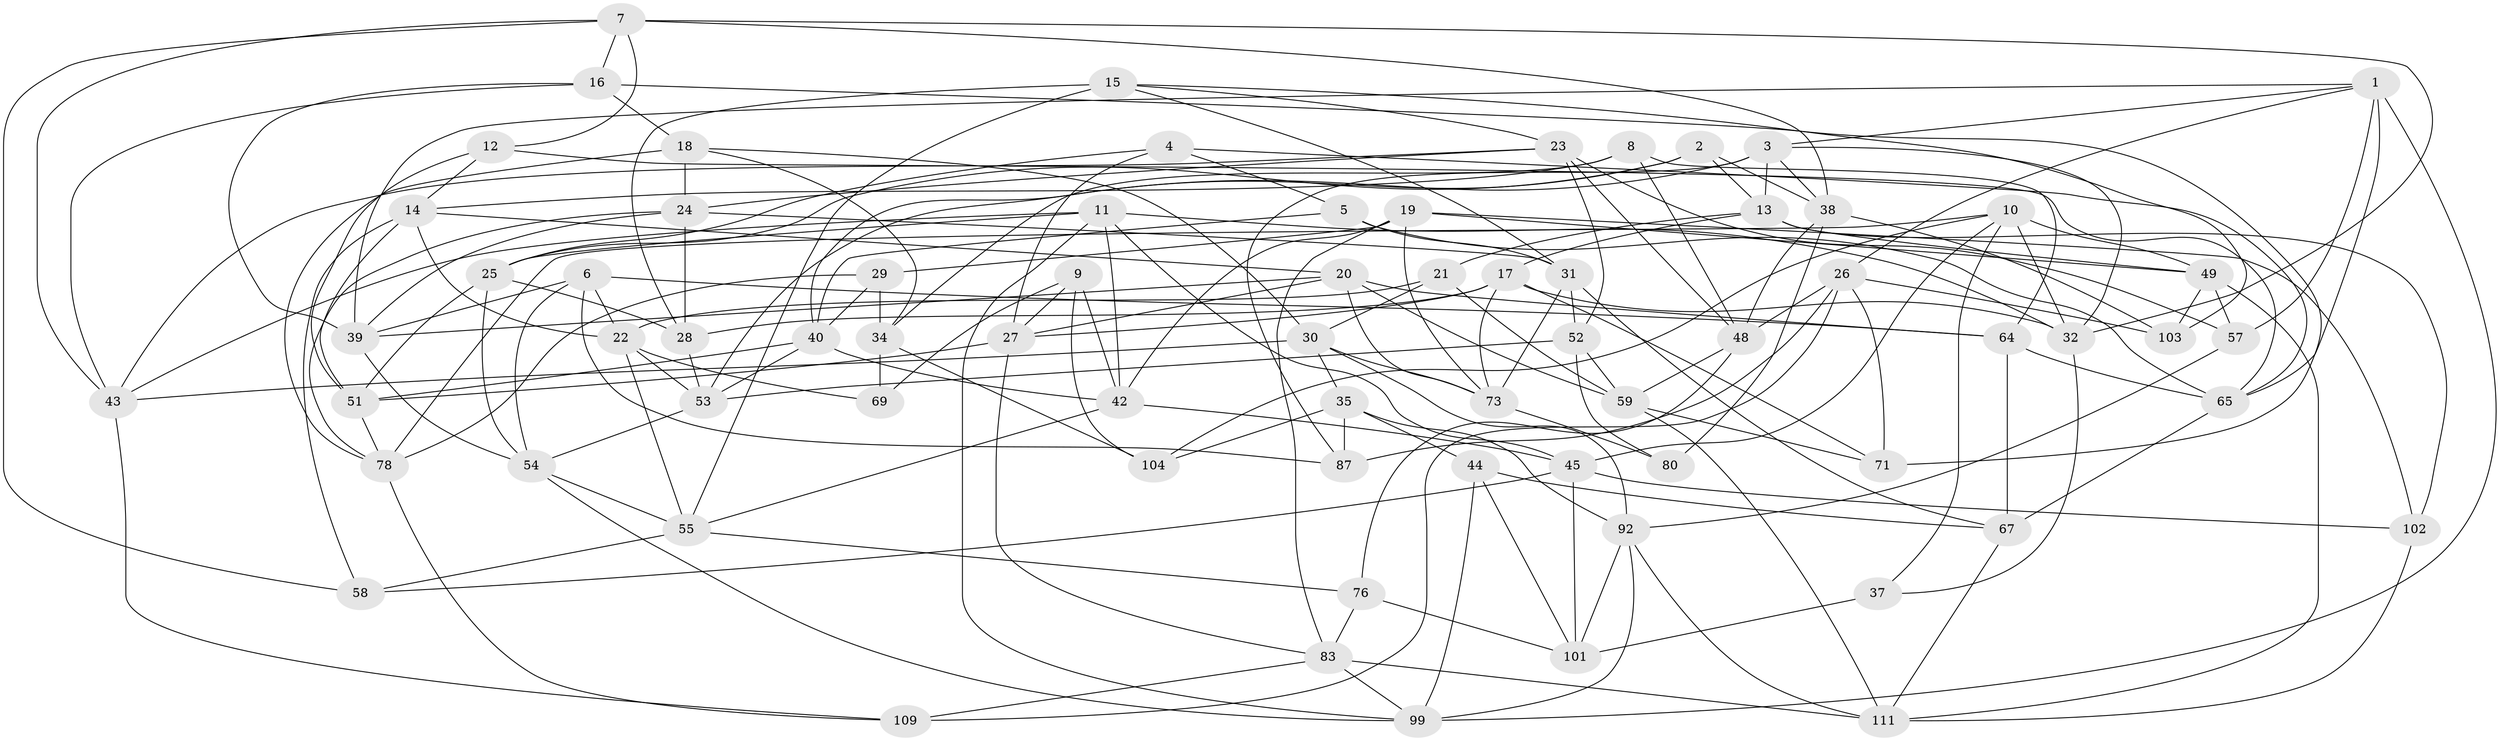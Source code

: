 // original degree distribution, {4: 1.0}
// Generated by graph-tools (version 1.1) at 2025/11/02/27/25 16:11:48]
// undirected, 71 vertices, 185 edges
graph export_dot {
graph [start="1"]
  node [color=gray90,style=filled];
  1 [super="+91"];
  2;
  3 [super="+81"];
  4;
  5;
  6 [super="+97"];
  7 [super="+46"];
  8;
  9;
  10 [super="+36"];
  11 [super="+89"];
  12;
  13 [super="+121"];
  14 [super="+68"];
  15 [super="+96"];
  16 [super="+120"];
  17 [super="+50"];
  18 [super="+72"];
  19 [super="+66"];
  20 [super="+118"];
  21;
  22 [super="+75"];
  23 [super="+41"];
  24 [super="+33"];
  25 [super="+47"];
  26 [super="+106"];
  27 [super="+90"];
  28 [super="+113"];
  29;
  30 [super="+88"];
  31 [super="+108"];
  32 [super="+79"];
  34 [super="+105"];
  35 [super="+100"];
  37;
  38 [super="+60"];
  39 [super="+62"];
  40 [super="+117"];
  42 [super="+74"];
  43 [super="+61"];
  44 [super="+94"];
  45 [super="+86"];
  48 [super="+122"];
  49 [super="+114"];
  51 [super="+107"];
  52 [super="+85"];
  53 [super="+56"];
  54 [super="+63"];
  55 [super="+116"];
  57;
  58;
  59 [super="+110"];
  64 [super="+98"];
  65 [super="+77"];
  67 [super="+70"];
  69;
  71;
  73 [super="+84"];
  76;
  78 [super="+82"];
  80;
  83 [super="+95"];
  87;
  92 [super="+93"];
  99 [super="+115"];
  101 [super="+119"];
  102;
  103;
  104;
  109;
  111 [super="+112"];
  1 -- 65;
  1 -- 99;
  1 -- 3;
  1 -- 26;
  1 -- 39;
  1 -- 57;
  2 -- 38;
  2 -- 25;
  2 -- 40;
  2 -- 13;
  3 -- 87;
  3 -- 32;
  3 -- 53;
  3 -- 13;
  3 -- 38;
  4 -- 25;
  4 -- 5;
  4 -- 27;
  4 -- 65;
  5 -- 40;
  5 -- 31;
  5 -- 65;
  6 -- 64 [weight=2];
  6 -- 22;
  6 -- 54;
  6 -- 39;
  6 -- 87;
  7 -- 32;
  7 -- 58;
  7 -- 12;
  7 -- 38;
  7 -- 43;
  7 -- 16;
  8 -- 48;
  8 -- 34;
  8 -- 14;
  8 -- 64;
  9 -- 42;
  9 -- 104;
  9 -- 69;
  9 -- 27;
  10 -- 104;
  10 -- 37;
  10 -- 78;
  10 -- 32;
  10 -- 45;
  10 -- 49;
  11 -- 99;
  11 -- 45;
  11 -- 42;
  11 -- 32;
  11 -- 25;
  11 -- 43;
  12 -- 65;
  12 -- 14;
  12 -- 51;
  13 -- 17;
  13 -- 102;
  13 -- 21;
  13 -- 49;
  14 -- 22;
  14 -- 58;
  14 -- 20;
  14 -- 51;
  15 -- 31;
  15 -- 55;
  15 -- 103;
  15 -- 28 [weight=2];
  15 -- 23;
  16 -- 71;
  16 -- 18 [weight=2];
  16 -- 43;
  16 -- 39;
  17 -- 27;
  17 -- 32;
  17 -- 28;
  17 -- 71;
  17 -- 73;
  18 -- 30;
  18 -- 34;
  18 -- 24;
  18 -- 78;
  19 -- 102;
  19 -- 73;
  19 -- 49;
  19 -- 83;
  19 -- 29;
  19 -- 42;
  20 -- 39;
  20 -- 27;
  20 -- 59;
  20 -- 73;
  20 -- 64;
  21 -- 30;
  21 -- 22;
  21 -- 59;
  22 -- 53;
  22 -- 69;
  22 -- 55;
  23 -- 43;
  23 -- 57;
  23 -- 48;
  23 -- 52;
  23 -- 24;
  24 -- 78;
  24 -- 39;
  24 -- 28;
  24 -- 31;
  25 -- 51;
  25 -- 28;
  25 -- 54;
  26 -- 109;
  26 -- 71;
  26 -- 48;
  26 -- 103;
  26 -- 87;
  27 -- 83;
  27 -- 51;
  28 -- 53;
  29 -- 78;
  29 -- 34;
  29 -- 40;
  30 -- 73;
  30 -- 35;
  30 -- 92;
  30 -- 43;
  31 -- 52;
  31 -- 73;
  31 -- 67;
  32 -- 37;
  34 -- 69 [weight=2];
  34 -- 104;
  35 -- 44 [weight=2];
  35 -- 87;
  35 -- 104;
  35 -- 92;
  37 -- 101 [weight=2];
  38 -- 48;
  38 -- 80;
  38 -- 103;
  39 -- 54;
  40 -- 51;
  40 -- 53;
  40 -- 42;
  42 -- 55;
  42 -- 45;
  43 -- 109;
  44 -- 101;
  44 -- 67 [weight=2];
  44 -- 99;
  45 -- 58;
  45 -- 102;
  45 -- 101;
  48 -- 76;
  48 -- 59;
  49 -- 103;
  49 -- 57;
  49 -- 111;
  51 -- 78;
  52 -- 80 [weight=2];
  52 -- 59;
  52 -- 53;
  53 -- 54;
  54 -- 55;
  54 -- 99;
  55 -- 58;
  55 -- 76;
  57 -- 92;
  59 -- 111;
  59 -- 71;
  64 -- 65;
  64 -- 67;
  65 -- 67;
  67 -- 111;
  73 -- 80;
  76 -- 83;
  76 -- 101;
  78 -- 109;
  83 -- 111;
  83 -- 109;
  83 -- 99;
  92 -- 111;
  92 -- 101;
  92 -- 99;
  102 -- 111;
}
